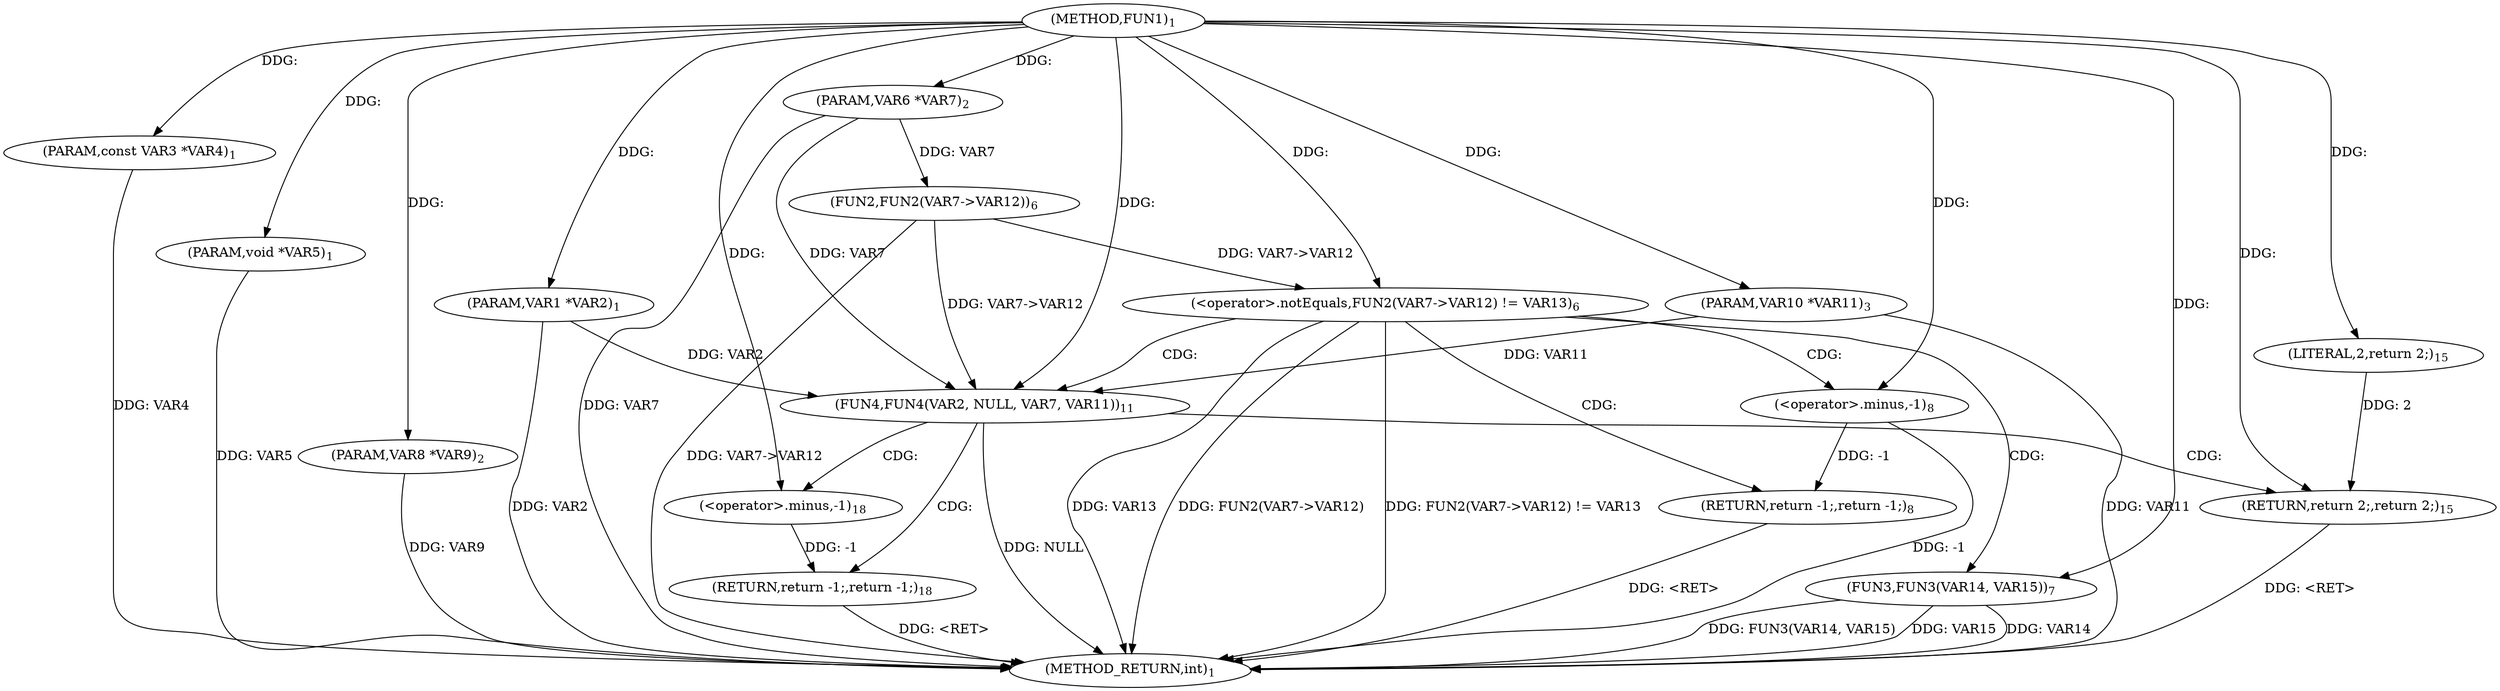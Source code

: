 digraph "FUN1" {  
"8" [label = <(METHOD,FUN1)<SUB>1</SUB>> ]
"42" [label = <(METHOD_RETURN,int)<SUB>1</SUB>> ]
"9" [label = <(PARAM,VAR1 *VAR2)<SUB>1</SUB>> ]
"10" [label = <(PARAM,const VAR3 *VAR4)<SUB>1</SUB>> ]
"11" [label = <(PARAM,void *VAR5)<SUB>1</SUB>> ]
"12" [label = <(PARAM,VAR6 *VAR7)<SUB>2</SUB>> ]
"13" [label = <(PARAM,VAR8 *VAR9)<SUB>2</SUB>> ]
"14" [label = <(PARAM,VAR10 *VAR11)<SUB>3</SUB>> ]
"39" [label = <(RETURN,return -1;,return -1;)<SUB>18</SUB>> ]
"17" [label = <(&lt;operator&gt;.notEquals,FUN2(VAR7-&gt;VAR12) != VAR13)<SUB>6</SUB>> ]
"31" [label = <(FUN4,FUN4(VAR2, NULL, VAR7, VAR11))<SUB>11</SUB>> ]
"40" [label = <(&lt;operator&gt;.minus,-1)<SUB>18</SUB>> ]
"24" [label = <(FUN3,FUN3(VAR14, VAR15))<SUB>7</SUB>> ]
"27" [label = <(RETURN,return -1;,return -1;)<SUB>8</SUB>> ]
"37" [label = <(RETURN,return 2;,return 2;)<SUB>15</SUB>> ]
"18" [label = <(FUN2,FUN2(VAR7-&gt;VAR12))<SUB>6</SUB>> ]
"28" [label = <(&lt;operator&gt;.minus,-1)<SUB>8</SUB>> ]
"38" [label = <(LITERAL,2,return 2;)<SUB>15</SUB>> ]
  "39" -> "42"  [ label = "DDG: &lt;RET&gt;"] 
  "37" -> "42"  [ label = "DDG: &lt;RET&gt;"] 
  "27" -> "42"  [ label = "DDG: &lt;RET&gt;"] 
  "9" -> "42"  [ label = "DDG: VAR2"] 
  "10" -> "42"  [ label = "DDG: VAR4"] 
  "11" -> "42"  [ label = "DDG: VAR5"] 
  "12" -> "42"  [ label = "DDG: VAR7"] 
  "13" -> "42"  [ label = "DDG: VAR9"] 
  "14" -> "42"  [ label = "DDG: VAR11"] 
  "18" -> "42"  [ label = "DDG: VAR7-&gt;VAR12"] 
  "17" -> "42"  [ label = "DDG: FUN2(VAR7-&gt;VAR12)"] 
  "17" -> "42"  [ label = "DDG: FUN2(VAR7-&gt;VAR12) != VAR13"] 
  "24" -> "42"  [ label = "DDG: VAR14"] 
  "24" -> "42"  [ label = "DDG: FUN3(VAR14, VAR15)"] 
  "28" -> "42"  [ label = "DDG: -1"] 
  "17" -> "42"  [ label = "DDG: VAR13"] 
  "24" -> "42"  [ label = "DDG: VAR15"] 
  "31" -> "42"  [ label = "DDG: NULL"] 
  "8" -> "9"  [ label = "DDG: "] 
  "8" -> "10"  [ label = "DDG: "] 
  "8" -> "11"  [ label = "DDG: "] 
  "8" -> "12"  [ label = "DDG: "] 
  "8" -> "13"  [ label = "DDG: "] 
  "8" -> "14"  [ label = "DDG: "] 
  "40" -> "39"  [ label = "DDG: -1"] 
  "18" -> "17"  [ label = "DDG: VAR7-&gt;VAR12"] 
  "8" -> "17"  [ label = "DDG: "] 
  "28" -> "27"  [ label = "DDG: -1"] 
  "9" -> "31"  [ label = "DDG: VAR2"] 
  "8" -> "31"  [ label = "DDG: "] 
  "12" -> "31"  [ label = "DDG: VAR7"] 
  "18" -> "31"  [ label = "DDG: VAR7-&gt;VAR12"] 
  "14" -> "31"  [ label = "DDG: VAR11"] 
  "38" -> "37"  [ label = "DDG: 2"] 
  "8" -> "37"  [ label = "DDG: "] 
  "8" -> "40"  [ label = "DDG: "] 
  "12" -> "18"  [ label = "DDG: VAR7"] 
  "8" -> "24"  [ label = "DDG: "] 
  "8" -> "38"  [ label = "DDG: "] 
  "8" -> "28"  [ label = "DDG: "] 
  "17" -> "24"  [ label = "CDG: "] 
  "17" -> "28"  [ label = "CDG: "] 
  "17" -> "27"  [ label = "CDG: "] 
  "17" -> "31"  [ label = "CDG: "] 
  "31" -> "40"  [ label = "CDG: "] 
  "31" -> "37"  [ label = "CDG: "] 
  "31" -> "39"  [ label = "CDG: "] 
}
